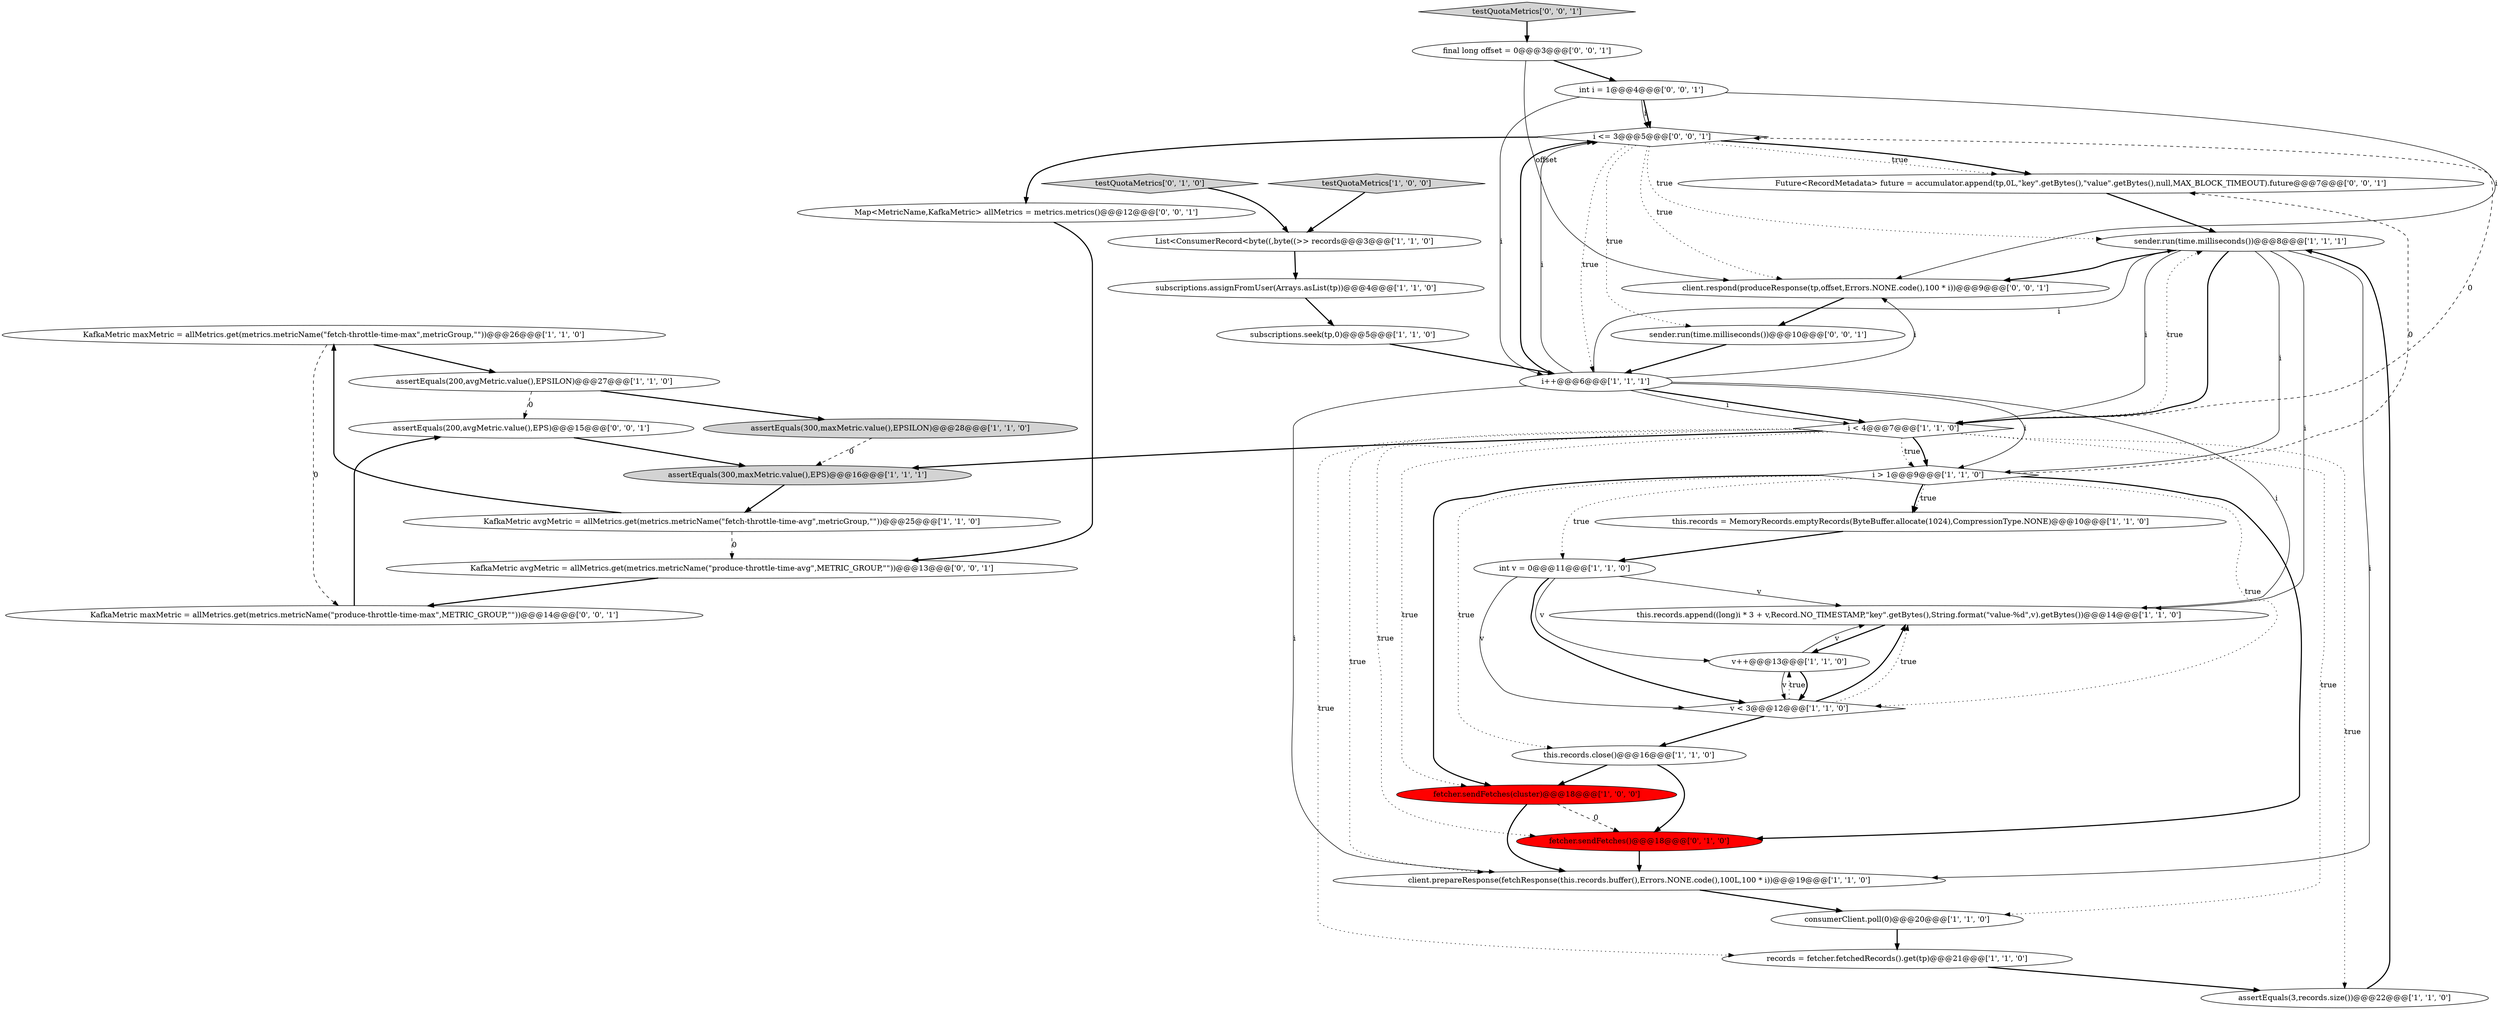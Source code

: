 digraph {
17 [style = filled, label = "KafkaMetric maxMetric = allMetrics.get(metrics.metricName(\"fetch-throttle-time-max\",metricGroup,\"\"))@@@26@@@['1', '1', '0']", fillcolor = white, shape = ellipse image = "AAA0AAABBB1BBB"];
35 [style = filled, label = "i <= 3@@@5@@@['0', '0', '1']", fillcolor = white, shape = diamond image = "AAA0AAABBB3BBB"];
19 [style = filled, label = "consumerClient.poll(0)@@@20@@@['1', '1', '0']", fillcolor = white, shape = ellipse image = "AAA0AAABBB1BBB"];
2 [style = filled, label = "assertEquals(300,maxMetric.value(),EPS)@@@16@@@['1', '1', '1']", fillcolor = lightgray, shape = ellipse image = "AAA0AAABBB1BBB"];
30 [style = filled, label = "Future<RecordMetadata> future = accumulator.append(tp,0L,\"key\".getBytes(),\"value\".getBytes(),null,MAX_BLOCK_TIMEOUT).future@@@7@@@['0', '0', '1']", fillcolor = white, shape = ellipse image = "AAA0AAABBB3BBB"];
24 [style = filled, label = "testQuotaMetrics['0', '1', '0']", fillcolor = lightgray, shape = diamond image = "AAA0AAABBB2BBB"];
27 [style = filled, label = "client.respond(produceResponse(tp,offset,Errors.NONE.code(),100 * i))@@@9@@@['0', '0', '1']", fillcolor = white, shape = ellipse image = "AAA0AAABBB3BBB"];
16 [style = filled, label = "i < 4@@@7@@@['1', '1', '0']", fillcolor = white, shape = diamond image = "AAA0AAABBB1BBB"];
22 [style = filled, label = "assertEquals(200,avgMetric.value(),EPSILON)@@@27@@@['1', '1', '0']", fillcolor = white, shape = ellipse image = "AAA0AAABBB1BBB"];
18 [style = filled, label = "KafkaMetric avgMetric = allMetrics.get(metrics.metricName(\"fetch-throttle-time-avg\",metricGroup,\"\"))@@@25@@@['1', '1', '0']", fillcolor = white, shape = ellipse image = "AAA0AAABBB1BBB"];
8 [style = filled, label = "assertEquals(3,records.size())@@@22@@@['1', '1', '0']", fillcolor = white, shape = ellipse image = "AAA0AAABBB1BBB"];
34 [style = filled, label = "int i = 1@@@4@@@['0', '0', '1']", fillcolor = white, shape = ellipse image = "AAA0AAABBB3BBB"];
11 [style = filled, label = "fetcher.sendFetches(cluster)@@@18@@@['1', '0', '0']", fillcolor = red, shape = ellipse image = "AAA1AAABBB1BBB"];
9 [style = filled, label = "List<ConsumerRecord<byte((,byte((>> records@@@3@@@['1', '1', '0']", fillcolor = white, shape = ellipse image = "AAA0AAABBB1BBB"];
21 [style = filled, label = "this.records.append((long)i * 3 + v,Record.NO_TIMESTAMP,\"key\".getBytes(),String.format(\"value-%d\",v).getBytes())@@@14@@@['1', '1', '0']", fillcolor = white, shape = ellipse image = "AAA0AAABBB1BBB"];
26 [style = filled, label = "KafkaMetric maxMetric = allMetrics.get(metrics.metricName(\"produce-throttle-time-max\",METRIC_GROUP,\"\"))@@@14@@@['0', '0', '1']", fillcolor = white, shape = ellipse image = "AAA0AAABBB3BBB"];
5 [style = filled, label = "i > 1@@@9@@@['1', '1', '0']", fillcolor = white, shape = diamond image = "AAA0AAABBB1BBB"];
31 [style = filled, label = "Map<MetricName,KafkaMetric> allMetrics = metrics.metrics()@@@12@@@['0', '0', '1']", fillcolor = white, shape = ellipse image = "AAA0AAABBB3BBB"];
32 [style = filled, label = "testQuotaMetrics['0', '0', '1']", fillcolor = lightgray, shape = diamond image = "AAA0AAABBB3BBB"];
1 [style = filled, label = "i++@@@6@@@['1', '1', '1']", fillcolor = white, shape = ellipse image = "AAA0AAABBB1BBB"];
25 [style = filled, label = "fetcher.sendFetches()@@@18@@@['0', '1', '0']", fillcolor = red, shape = ellipse image = "AAA1AAABBB2BBB"];
10 [style = filled, label = "int v = 0@@@11@@@['1', '1', '0']", fillcolor = white, shape = ellipse image = "AAA0AAABBB1BBB"];
3 [style = filled, label = "this.records.close()@@@16@@@['1', '1', '0']", fillcolor = white, shape = ellipse image = "AAA0AAABBB1BBB"];
6 [style = filled, label = "v < 3@@@12@@@['1', '1', '0']", fillcolor = white, shape = diamond image = "AAA0AAABBB1BBB"];
15 [style = filled, label = "subscriptions.assignFromUser(Arrays.asList(tp))@@@4@@@['1', '1', '0']", fillcolor = white, shape = ellipse image = "AAA0AAABBB1BBB"];
20 [style = filled, label = "this.records = MemoryRecords.emptyRecords(ByteBuffer.allocate(1024),CompressionType.NONE)@@@10@@@['1', '1', '0']", fillcolor = white, shape = ellipse image = "AAA0AAABBB1BBB"];
36 [style = filled, label = "assertEquals(200,avgMetric.value(),EPS)@@@15@@@['0', '0', '1']", fillcolor = white, shape = ellipse image = "AAA0AAABBB3BBB"];
28 [style = filled, label = "KafkaMetric avgMetric = allMetrics.get(metrics.metricName(\"produce-throttle-time-avg\",METRIC_GROUP,\"\"))@@@13@@@['0', '0', '1']", fillcolor = white, shape = ellipse image = "AAA0AAABBB3BBB"];
33 [style = filled, label = "sender.run(time.milliseconds())@@@10@@@['0', '0', '1']", fillcolor = white, shape = ellipse image = "AAA0AAABBB3BBB"];
4 [style = filled, label = "testQuotaMetrics['1', '0', '0']", fillcolor = lightgray, shape = diamond image = "AAA0AAABBB1BBB"];
29 [style = filled, label = "final long offset = 0@@@3@@@['0', '0', '1']", fillcolor = white, shape = ellipse image = "AAA0AAABBB3BBB"];
14 [style = filled, label = "client.prepareResponse(fetchResponse(this.records.buffer(),Errors.NONE.code(),100L,100 * i))@@@19@@@['1', '1', '0']", fillcolor = white, shape = ellipse image = "AAA0AAABBB1BBB"];
23 [style = filled, label = "assertEquals(300,maxMetric.value(),EPSILON)@@@28@@@['1', '1', '0']", fillcolor = lightgray, shape = ellipse image = "AAA0AAABBB1BBB"];
0 [style = filled, label = "subscriptions.seek(tp,0)@@@5@@@['1', '1', '0']", fillcolor = white, shape = ellipse image = "AAA0AAABBB1BBB"];
7 [style = filled, label = "records = fetcher.fetchedRecords().get(tp)@@@21@@@['1', '1', '0']", fillcolor = white, shape = ellipse image = "AAA0AAABBB1BBB"];
13 [style = filled, label = "v++@@@13@@@['1', '1', '0']", fillcolor = white, shape = ellipse image = "AAA0AAABBB1BBB"];
12 [style = filled, label = "sender.run(time.milliseconds())@@@8@@@['1', '1', '1']", fillcolor = white, shape = ellipse image = "AAA0AAABBB1BBB"];
6->3 [style = bold, label=""];
22->36 [style = dashed, label="0"];
5->20 [style = bold, label=""];
11->14 [style = bold, label=""];
16->35 [style = dashed, label="0"];
1->5 [style = solid, label="i"];
25->14 [style = bold, label=""];
29->34 [style = bold, label=""];
35->12 [style = dotted, label="true"];
7->8 [style = bold, label=""];
10->13 [style = solid, label="v"];
23->2 [style = dashed, label="0"];
16->7 [style = dotted, label="true"];
35->1 [style = dotted, label="true"];
36->2 [style = bold, label=""];
15->0 [style = bold, label=""];
10->6 [style = solid, label="v"];
16->5 [style = dotted, label="true"];
27->33 [style = bold, label=""];
21->13 [style = bold, label=""];
35->31 [style = bold, label=""];
34->1 [style = solid, label="i"];
29->27 [style = solid, label="offset"];
6->13 [style = dotted, label="true"];
3->11 [style = bold, label=""];
1->14 [style = solid, label="i"];
5->6 [style = dotted, label="true"];
2->18 [style = bold, label=""];
1->35 [style = bold, label=""];
5->3 [style = dotted, label="true"];
35->33 [style = dotted, label="true"];
34->35 [style = solid, label="i"];
22->23 [style = bold, label=""];
35->30 [style = dotted, label="true"];
5->25 [style = bold, label=""];
12->14 [style = solid, label="i"];
1->16 [style = bold, label=""];
1->12 [style = solid, label="i"];
16->14 [style = dotted, label="true"];
5->11 [style = bold, label=""];
34->35 [style = bold, label=""];
31->28 [style = bold, label=""];
16->25 [style = dotted, label="true"];
16->11 [style = dotted, label="true"];
5->30 [style = dashed, label="0"];
4->9 [style = bold, label=""];
16->8 [style = dotted, label="true"];
10->21 [style = solid, label="v"];
6->21 [style = bold, label=""];
5->10 [style = dotted, label="true"];
13->6 [style = solid, label="v"];
13->21 [style = solid, label="v"];
14->19 [style = bold, label=""];
28->26 [style = bold, label=""];
10->6 [style = bold, label=""];
1->35 [style = solid, label="i"];
30->12 [style = bold, label=""];
0->1 [style = bold, label=""];
1->21 [style = solid, label="i"];
11->25 [style = dashed, label="0"];
16->5 [style = bold, label=""];
18->28 [style = dashed, label="0"];
13->6 [style = bold, label=""];
6->21 [style = dotted, label="true"];
35->30 [style = bold, label=""];
12->27 [style = bold, label=""];
8->12 [style = bold, label=""];
24->9 [style = bold, label=""];
16->19 [style = dotted, label="true"];
1->27 [style = solid, label="i"];
16->12 [style = dotted, label="true"];
12->16 [style = solid, label="i"];
34->27 [style = solid, label="i"];
3->25 [style = bold, label=""];
26->36 [style = bold, label=""];
18->17 [style = bold, label=""];
33->1 [style = bold, label=""];
12->16 [style = bold, label=""];
16->2 [style = bold, label=""];
17->22 [style = bold, label=""];
20->10 [style = bold, label=""];
32->29 [style = bold, label=""];
1->16 [style = solid, label="i"];
35->27 [style = dotted, label="true"];
12->5 [style = solid, label="i"];
9->15 [style = bold, label=""];
12->21 [style = solid, label="i"];
5->20 [style = dotted, label="true"];
17->26 [style = dashed, label="0"];
19->7 [style = bold, label=""];
}

